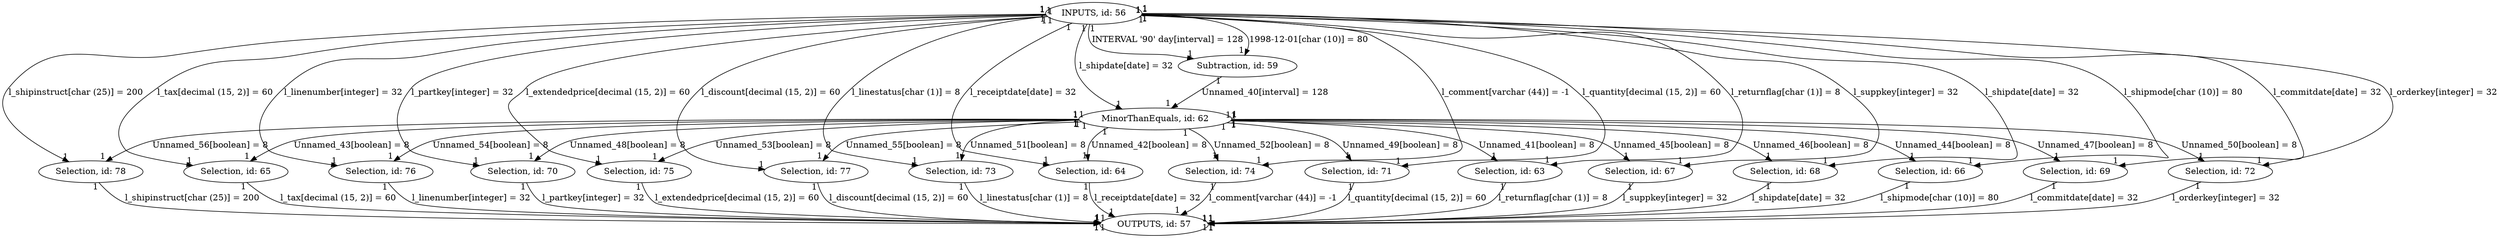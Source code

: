 digraph {
"Selection, id: 78" -> "OUTPUTS, id: 57"[label="l_shipinstruct[char (25)] = 200", headlabel="1", taillabel="1" ]
"INPUTS, id: 56" -> "Selection, id: 76"[label="l_linenumber[integer] = 32", headlabel="1", taillabel="1" ]
"INPUTS, id: 56" -> "Selection, id: 73"[label="l_linestatus[char (1)] = 8", headlabel="1", taillabel="1" ]
"MinorThanEquals, id: 62" -> "Selection, id: 70"[label="Unnamed_48[boolean] = 8", headlabel="1", taillabel="1" ]
"INPUTS, id: 56" -> "Selection, id: 78"[label="l_shipinstruct[char (25)] = 200", headlabel="1", taillabel="1" ]
"INPUTS, id: 56" -> "Selection, id: 77"[label="l_discount[decimal (15, 2)] = 60", headlabel="1", taillabel="1" ]
"INPUTS, id: 56" -> "Selection, id: 64"[label="l_receiptdate[date] = 32", headlabel="1", taillabel="1" ]
"Selection, id: 65" -> "OUTPUTS, id: 57"[label="l_tax[decimal (15, 2)] = 60", headlabel="1", taillabel="1" ]
"MinorThanEquals, id: 62" -> "Selection, id: 64"[label="Unnamed_42[boolean] = 8", headlabel="1", taillabel="1" ]
"Selection, id: 75" -> "OUTPUTS, id: 57"[label="l_extendedprice[decimal (15, 2)] = 60", headlabel="1", taillabel="1" ]
"INPUTS, id: 56" -> "Selection, id: 65"[label="l_tax[decimal (15, 2)] = 60", headlabel="1", taillabel="1" ]
"MinorThanEquals, id: 62" -> "Selection, id: 67"[label="Unnamed_45[boolean] = 8", headlabel="1", taillabel="1" ]
"INPUTS, id: 56" -> "Selection, id: 69"[label="l_commitdate[date] = 32", headlabel="1", taillabel="1" ]
"MinorThanEquals, id: 62" -> "Selection, id: 65"[label="Unnamed_43[boolean] = 8", headlabel="1", taillabel="1" ]
"INPUTS, id: 56" -> "Selection, id: 74"[label="l_comment[varchar (44)] = -1", headlabel="1", taillabel="1" ]
"INPUTS, id: 56" -> "Selection, id: 70"[label="l_partkey[integer] = 32", headlabel="1", taillabel="1" ]
"Selection, id: 63" -> "OUTPUTS, id: 57"[label="l_returnflag[char (1)] = 8", headlabel="1", taillabel="1" ]
"Selection, id: 76" -> "OUTPUTS, id: 57"[label="l_linenumber[integer] = 32", headlabel="1", taillabel="1" ]
"MinorThanEquals, id: 62" -> "Selection, id: 68"[label="Unnamed_46[boolean] = 8", headlabel="1", taillabel="1" ]
"Selection, id: 71" -> "OUTPUTS, id: 57"[label="l_quantity[decimal (15, 2)] = 60", headlabel="1", taillabel="1" ]
"Selection, id: 70" -> "OUTPUTS, id: 57"[label="l_partkey[integer] = 32", headlabel="1", taillabel="1" ]
"Selection, id: 74" -> "OUTPUTS, id: 57"[label="l_comment[varchar (44)] = -1", headlabel="1", taillabel="1" ]
"INPUTS, id: 56" -> "Selection, id: 71"[label="l_quantity[decimal (15, 2)] = 60", headlabel="1", taillabel="1" ]
"MinorThanEquals, id: 62" -> "Selection, id: 74"[label="Unnamed_52[boolean] = 8", headlabel="1", taillabel="1" ]
"Selection, id: 77" -> "OUTPUTS, id: 57"[label="l_discount[decimal (15, 2)] = 60", headlabel="1", taillabel="1" ]
"MinorThanEquals, id: 62" -> "Selection, id: 63"[label="Unnamed_41[boolean] = 8", headlabel="1", taillabel="1" ]
"INPUTS, id: 56" -> "Selection, id: 67"[label="l_suppkey[integer] = 32", headlabel="1", taillabel="1" ]
"MinorThanEquals, id: 62" -> "Selection, id: 71"[label="Unnamed_49[boolean] = 8", headlabel="1", taillabel="1" ]
"Subtraction, id: 59" -> "MinorThanEquals, id: 62"[label="Unnamed_40[interval] = 128", headlabel="1", taillabel="1" ]
"INPUTS, id: 56" -> "Selection, id: 63"[label="l_returnflag[char (1)] = 8", headlabel="1", taillabel="1" ]
"MinorThanEquals, id: 62" -> "Selection, id: 66"[label="Unnamed_44[boolean] = 8", headlabel="1", taillabel="1" ]
"INPUTS, id: 56" -> "Subtraction, id: 59"[label="1998-12-01[char (10)] = 80", headlabel="1", taillabel="1" ]
"Selection, id: 67" -> "OUTPUTS, id: 57"[label="l_suppkey[integer] = 32", headlabel="1", taillabel="1" ]
"INPUTS, id: 56" -> "MinorThanEquals, id: 62"[label="l_shipdate[date] = 32", headlabel="1", taillabel="1" ]
"MinorThanEquals, id: 62" -> "Selection, id: 77"[label="Unnamed_55[boolean] = 8", headlabel="1", taillabel="1" ]
"MinorThanEquals, id: 62" -> "Selection, id: 78"[label="Unnamed_56[boolean] = 8", headlabel="1", taillabel="1" ]
"INPUTS, id: 56" -> "Subtraction, id: 59"[label="INTERVAL '90' day[interval] = 128", headlabel="1", taillabel="1" ]
"Selection, id: 68" -> "OUTPUTS, id: 57"[label="l_shipdate[date] = 32", headlabel="1", taillabel="1" ]
"MinorThanEquals, id: 62" -> "Selection, id: 76"[label="Unnamed_54[boolean] = 8", headlabel="1", taillabel="1" ]
"Selection, id: 66" -> "OUTPUTS, id: 57"[label="l_shipmode[char (10)] = 80", headlabel="1", taillabel="1" ]
"INPUTS, id: 56" -> "Selection, id: 66"[label="l_shipmode[char (10)] = 80", headlabel="1", taillabel="1" ]
"Selection, id: 69" -> "OUTPUTS, id: 57"[label="l_commitdate[date] = 32", headlabel="1", taillabel="1" ]
"MinorThanEquals, id: 62" -> "Selection, id: 69"[label="Unnamed_47[boolean] = 8", headlabel="1", taillabel="1" ]
"MinorThanEquals, id: 62" -> "Selection, id: 72"[label="Unnamed_50[boolean] = 8", headlabel="1", taillabel="1" ]
"Selection, id: 72" -> "OUTPUTS, id: 57"[label="l_orderkey[integer] = 32", headlabel="1", taillabel="1" ]
"Selection, id: 64" -> "OUTPUTS, id: 57"[label="l_receiptdate[date] = 32", headlabel="1", taillabel="1" ]
"INPUTS, id: 56" -> "Selection, id: 75"[label="l_extendedprice[decimal (15, 2)] = 60", headlabel="1", taillabel="1" ]
"MinorThanEquals, id: 62" -> "Selection, id: 73"[label="Unnamed_51[boolean] = 8", headlabel="1", taillabel="1" ]
"INPUTS, id: 56" -> "Selection, id: 72"[label="l_orderkey[integer] = 32", headlabel="1", taillabel="1" ]
"INPUTS, id: 56" -> "Selection, id: 68"[label="l_shipdate[date] = 32", headlabel="1", taillabel="1" ]
"MinorThanEquals, id: 62" -> "Selection, id: 75"[label="Unnamed_53[boolean] = 8", headlabel="1", taillabel="1" ]
"Selection, id: 73" -> "OUTPUTS, id: 57"[label="l_linestatus[char (1)] = 8", headlabel="1", taillabel="1" ]
}


